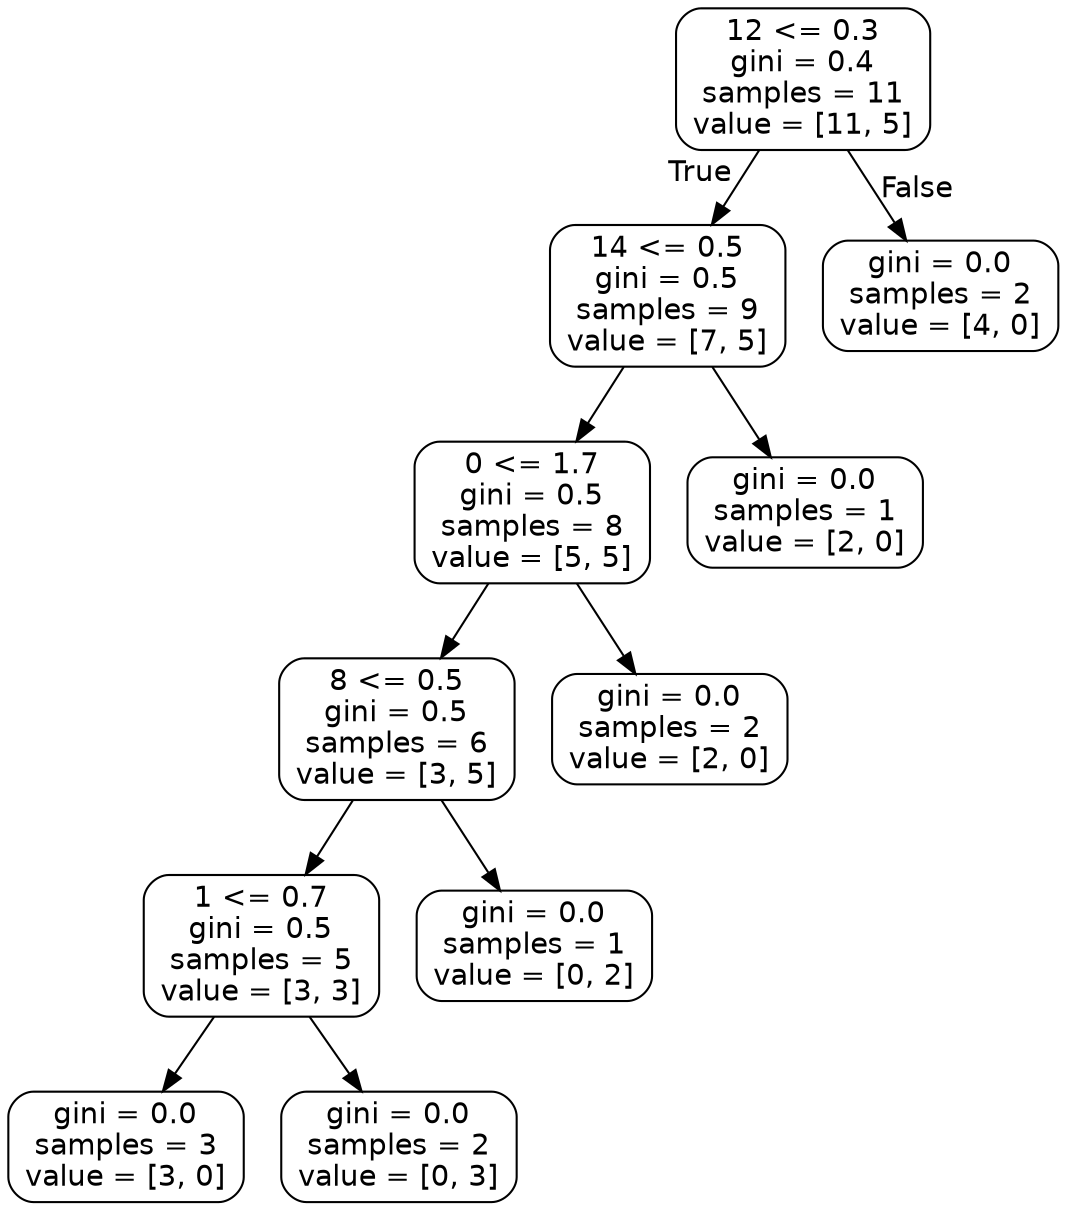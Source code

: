 digraph Tree {
node [shape=box, style="rounded", color="black", fontname=helvetica] ;
edge [fontname=helvetica] ;
0 [label="12 <= 0.3\ngini = 0.4\nsamples = 11\nvalue = [11, 5]"] ;
1 [label="14 <= 0.5\ngini = 0.5\nsamples = 9\nvalue = [7, 5]"] ;
0 -> 1 [labeldistance=2.5, labelangle=45, headlabel="True"] ;
2 [label="0 <= 1.7\ngini = 0.5\nsamples = 8\nvalue = [5, 5]"] ;
1 -> 2 ;
3 [label="8 <= 0.5\ngini = 0.5\nsamples = 6\nvalue = [3, 5]"] ;
2 -> 3 ;
4 [label="1 <= 0.7\ngini = 0.5\nsamples = 5\nvalue = [3, 3]"] ;
3 -> 4 ;
5 [label="gini = 0.0\nsamples = 3\nvalue = [3, 0]"] ;
4 -> 5 ;
6 [label="gini = 0.0\nsamples = 2\nvalue = [0, 3]"] ;
4 -> 6 ;
7 [label="gini = 0.0\nsamples = 1\nvalue = [0, 2]"] ;
3 -> 7 ;
8 [label="gini = 0.0\nsamples = 2\nvalue = [2, 0]"] ;
2 -> 8 ;
9 [label="gini = 0.0\nsamples = 1\nvalue = [2, 0]"] ;
1 -> 9 ;
10 [label="gini = 0.0\nsamples = 2\nvalue = [4, 0]"] ;
0 -> 10 [labeldistance=2.5, labelangle=-45, headlabel="False"] ;
}